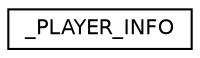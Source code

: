 digraph "Graphical Class Hierarchy"
{
  edge [fontname="Helvetica",fontsize="10",labelfontname="Helvetica",labelfontsize="10"];
  node [fontname="Helvetica",fontsize="10",shape=record];
  rankdir="LR";
  Node0 [label="_PLAYER_INFO",height=0.2,width=0.4,color="black", fillcolor="white", style="filled",URL="$struct___p_l_a_y_e_r___i_n_f_o.html"];
}
